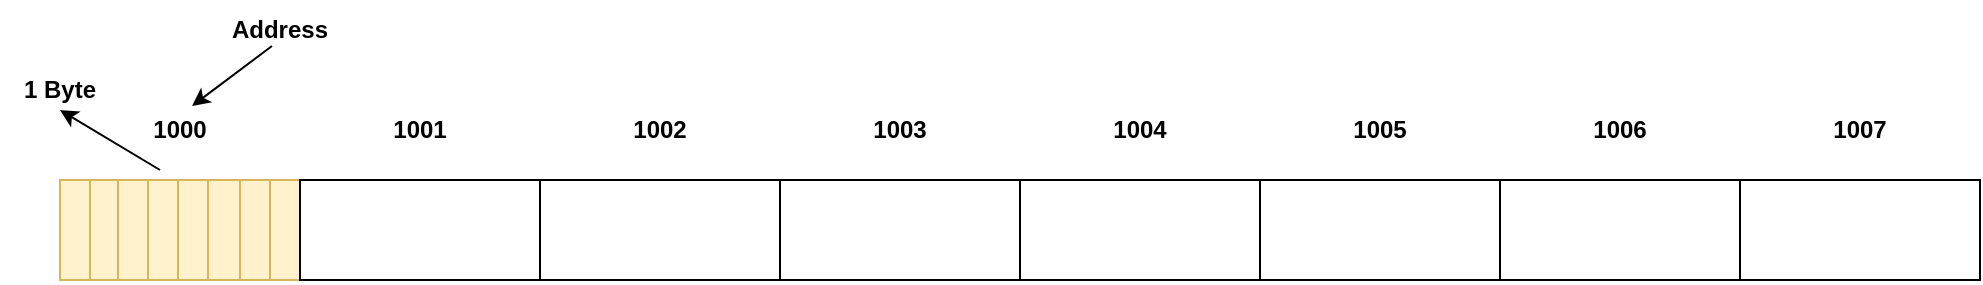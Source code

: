 <mxfile version="20.2.3" type="device"><diagram id="16hst8Qyct2xVYiq4zmA" name="Page-1"><mxGraphModel dx="875" dy="611" grid="1" gridSize="10" guides="1" tooltips="1" connect="1" arrows="1" fold="1" page="1" pageScale="1" pageWidth="1100" pageHeight="2400" math="0" shadow="0"><root><mxCell id="0"/><mxCell id="1" parent="0"/><mxCell id="mliSBgLnftD1F8_cBGfJ-4" value="" style="rounded=0;whiteSpace=wrap;html=1;fillColor=#fff2cc;strokeColor=#d6b656;" vertex="1" parent="1"><mxGeometry x="50" y="160" width="120" height="50" as="geometry"/></mxCell><mxCell id="mliSBgLnftD1F8_cBGfJ-5" value="" style="rounded=0;whiteSpace=wrap;html=1;" vertex="1" parent="1"><mxGeometry x="170" y="160" width="120" height="50" as="geometry"/></mxCell><mxCell id="mliSBgLnftD1F8_cBGfJ-6" value="" style="rounded=0;whiteSpace=wrap;html=1;" vertex="1" parent="1"><mxGeometry x="290" y="160" width="120" height="50" as="geometry"/></mxCell><mxCell id="mliSBgLnftD1F8_cBGfJ-7" value="" style="rounded=0;whiteSpace=wrap;html=1;" vertex="1" parent="1"><mxGeometry x="410" y="160" width="120" height="50" as="geometry"/></mxCell><mxCell id="mliSBgLnftD1F8_cBGfJ-8" value="" style="rounded=0;whiteSpace=wrap;html=1;" vertex="1" parent="1"><mxGeometry x="530" y="160" width="120" height="50" as="geometry"/></mxCell><mxCell id="mliSBgLnftD1F8_cBGfJ-9" value="" style="rounded=0;whiteSpace=wrap;html=1;" vertex="1" parent="1"><mxGeometry x="650" y="160" width="120" height="50" as="geometry"/></mxCell><mxCell id="mliSBgLnftD1F8_cBGfJ-10" value="" style="rounded=0;whiteSpace=wrap;html=1;" vertex="1" parent="1"><mxGeometry x="770" y="160" width="120" height="50" as="geometry"/></mxCell><mxCell id="mliSBgLnftD1F8_cBGfJ-11" value="" style="rounded=0;whiteSpace=wrap;html=1;" vertex="1" parent="1"><mxGeometry x="890" y="160" width="120" height="50" as="geometry"/></mxCell><mxCell id="mliSBgLnftD1F8_cBGfJ-12" value="1000" style="text;html=1;strokeColor=none;fillColor=none;align=center;verticalAlign=middle;whiteSpace=wrap;rounded=0;fontStyle=1" vertex="1" parent="1"><mxGeometry x="80" y="120" width="60" height="30" as="geometry"/></mxCell><mxCell id="mliSBgLnftD1F8_cBGfJ-13" value="1001" style="text;html=1;strokeColor=none;fillColor=none;align=center;verticalAlign=middle;whiteSpace=wrap;rounded=0;fontStyle=1" vertex="1" parent="1"><mxGeometry x="200" y="120" width="60" height="30" as="geometry"/></mxCell><mxCell id="mliSBgLnftD1F8_cBGfJ-14" value="1002" style="text;html=1;strokeColor=none;fillColor=none;align=center;verticalAlign=middle;whiteSpace=wrap;rounded=0;fontStyle=1" vertex="1" parent="1"><mxGeometry x="320" y="120" width="60" height="30" as="geometry"/></mxCell><mxCell id="mliSBgLnftD1F8_cBGfJ-16" value="1003" style="text;html=1;strokeColor=none;fillColor=none;align=center;verticalAlign=middle;whiteSpace=wrap;rounded=0;fontStyle=1" vertex="1" parent="1"><mxGeometry x="440" y="120" width="60" height="30" as="geometry"/></mxCell><mxCell id="mliSBgLnftD1F8_cBGfJ-17" value="1004" style="text;html=1;strokeColor=none;fillColor=none;align=center;verticalAlign=middle;whiteSpace=wrap;rounded=0;fontStyle=1" vertex="1" parent="1"><mxGeometry x="560" y="120" width="60" height="30" as="geometry"/></mxCell><mxCell id="mliSBgLnftD1F8_cBGfJ-18" value="1005" style="text;html=1;strokeColor=none;fillColor=none;align=center;verticalAlign=middle;whiteSpace=wrap;rounded=0;fontStyle=1" vertex="1" parent="1"><mxGeometry x="680" y="120" width="60" height="30" as="geometry"/></mxCell><mxCell id="mliSBgLnftD1F8_cBGfJ-19" value="1006" style="text;html=1;strokeColor=none;fillColor=none;align=center;verticalAlign=middle;whiteSpace=wrap;rounded=0;fontStyle=1" vertex="1" parent="1"><mxGeometry x="800" y="120" width="60" height="30" as="geometry"/></mxCell><mxCell id="mliSBgLnftD1F8_cBGfJ-20" value="1007" style="text;html=1;strokeColor=none;fillColor=none;align=center;verticalAlign=middle;whiteSpace=wrap;rounded=0;fontStyle=1" vertex="1" parent="1"><mxGeometry x="920" y="120" width="60" height="30" as="geometry"/></mxCell><mxCell id="mliSBgLnftD1F8_cBGfJ-38" value="" style="endArrow=classic;html=1;rounded=0;" edge="1" parent="1"><mxGeometry width="50" height="50" relative="1" as="geometry"><mxPoint x="100" y="155" as="sourcePoint"/><mxPoint x="50" y="125" as="targetPoint"/></mxGeometry></mxCell><mxCell id="mliSBgLnftD1F8_cBGfJ-39" value="1 Byte" style="text;html=1;strokeColor=none;fillColor=none;align=center;verticalAlign=middle;whiteSpace=wrap;rounded=0;fontStyle=1" vertex="1" parent="1"><mxGeometry x="20" y="100" width="60" height="30" as="geometry"/></mxCell><mxCell id="mliSBgLnftD1F8_cBGfJ-42" value="" style="endArrow=classic;html=1;rounded=0;" edge="1" parent="1"><mxGeometry width="50" height="50" relative="1" as="geometry"><mxPoint x="156" y="93" as="sourcePoint"/><mxPoint x="116" y="123" as="targetPoint"/></mxGeometry></mxCell><mxCell id="mliSBgLnftD1F8_cBGfJ-43" value="Address" style="text;html=1;strokeColor=none;fillColor=none;align=center;verticalAlign=middle;whiteSpace=wrap;rounded=0;fontStyle=1" vertex="1" parent="1"><mxGeometry x="130" y="70" width="60" height="30" as="geometry"/></mxCell><mxCell id="mliSBgLnftD1F8_cBGfJ-46" value="" style="endArrow=none;html=1;rounded=0;strokeColor=#D6B656;" edge="1" parent="1"><mxGeometry width="50" height="50" relative="1" as="geometry"><mxPoint x="65" y="210" as="sourcePoint"/><mxPoint x="65" y="160" as="targetPoint"/></mxGeometry></mxCell><mxCell id="mliSBgLnftD1F8_cBGfJ-50" value="" style="endArrow=none;html=1;rounded=0;strokeColor=#D6B656;" edge="1" parent="1"><mxGeometry width="50" height="50" relative="1" as="geometry"><mxPoint x="79" y="210" as="sourcePoint"/><mxPoint x="79" y="160" as="targetPoint"/></mxGeometry></mxCell><mxCell id="mliSBgLnftD1F8_cBGfJ-51" value="" style="endArrow=none;html=1;rounded=0;strokeColor=#D6B656;" edge="1" parent="1"><mxGeometry width="50" height="50" relative="1" as="geometry"><mxPoint x="94" y="210" as="sourcePoint"/><mxPoint x="94" y="160" as="targetPoint"/></mxGeometry></mxCell><mxCell id="mliSBgLnftD1F8_cBGfJ-52" value="" style="endArrow=none;html=1;rounded=0;strokeColor=#D6B656;" edge="1" parent="1"><mxGeometry width="50" height="50" relative="1" as="geometry"><mxPoint x="109" y="210" as="sourcePoint"/><mxPoint x="109" y="160" as="targetPoint"/></mxGeometry></mxCell><mxCell id="mliSBgLnftD1F8_cBGfJ-53" value="" style="endArrow=none;html=1;rounded=0;strokeColor=#D6B656;" edge="1" parent="1"><mxGeometry width="50" height="50" relative="1" as="geometry"><mxPoint x="124" y="210" as="sourcePoint"/><mxPoint x="124" y="160" as="targetPoint"/></mxGeometry></mxCell><mxCell id="mliSBgLnftD1F8_cBGfJ-54" value="" style="endArrow=none;html=1;rounded=0;strokeColor=#D6B656;" edge="1" parent="1"><mxGeometry width="50" height="50" relative="1" as="geometry"><mxPoint x="140" y="210" as="sourcePoint"/><mxPoint x="140" y="160" as="targetPoint"/></mxGeometry></mxCell><mxCell id="mliSBgLnftD1F8_cBGfJ-55" value="" style="endArrow=none;html=1;rounded=0;strokeColor=#D6B656;" edge="1" parent="1"><mxGeometry width="50" height="50" relative="1" as="geometry"><mxPoint x="155" y="210" as="sourcePoint"/><mxPoint x="155" y="160" as="targetPoint"/></mxGeometry></mxCell></root></mxGraphModel></diagram></mxfile>